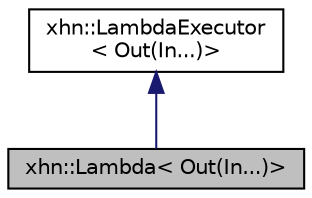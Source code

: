 digraph "xhn::Lambda&lt; Out(In...)&gt;"
{
  edge [fontname="Helvetica",fontsize="10",labelfontname="Helvetica",labelfontsize="10"];
  node [fontname="Helvetica",fontsize="10",shape=record];
  Node1 [label="xhn::Lambda\< Out(In...)\>",height=0.2,width=0.4,color="black", fillcolor="grey75", style="filled", fontcolor="black"];
  Node2 -> Node1 [dir="back",color="midnightblue",fontsize="10",style="solid",fontname="Helvetica"];
  Node2 [label="xhn::LambdaExecutor\l\< Out(In...)\>",height=0.2,width=0.4,color="black", fillcolor="white", style="filled",URL="$classxhn_1_1_lambda_executor_3_01_out_07_in_8_8_8_08_4.html"];
}
